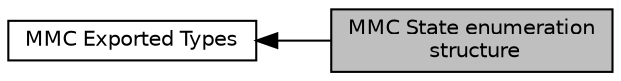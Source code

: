 digraph "MMC State enumeration structure"
{
  edge [fontname="Helvetica",fontsize="10",labelfontname="Helvetica",labelfontsize="10"];
  node [fontname="Helvetica",fontsize="10",shape=record];
  rankdir=LR;
  Node1 [label="MMC Exported Types",height=0.2,width=0.4,color="black", fillcolor="white", style="filled",URL="$group___m_m_c___exported___types.html"];
  Node0 [label="MMC State enumeration\l structure",height=0.2,width=0.4,color="black", fillcolor="grey75", style="filled", fontcolor="black"];
  Node1->Node0 [shape=plaintext, dir="back", style="solid"];
}

